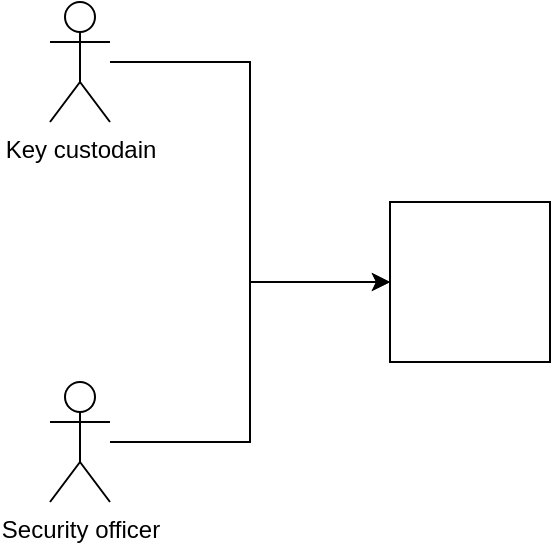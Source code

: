 <mxfile version="21.6.6" type="github">
  <diagram name="MoveKeyVaultFlow" id="aMtHDYgJqgtduURzYr6P">
    <mxGraphModel dx="1290" dy="558" grid="1" gridSize="10" guides="1" tooltips="1" connect="1" arrows="1" fold="1" page="1" pageScale="1" pageWidth="827" pageHeight="1169" math="0" shadow="0">
      <root>
        <mxCell id="0" />
        <mxCell id="1" parent="0" />
        <mxCell id="UNII_tpzUk51Md-NJ-O0-1" value="" style="whiteSpace=wrap;html=1;aspect=fixed;" vertex="1" parent="1">
          <mxGeometry x="210" y="160" width="80" height="80" as="geometry" />
        </mxCell>
        <mxCell id="UNII_tpzUk51Md-NJ-O0-4" style="edgeStyle=orthogonalEdgeStyle;rounded=0;orthogonalLoop=1;jettySize=auto;html=1;entryX=0;entryY=0.5;entryDx=0;entryDy=0;" edge="1" parent="1" source="UNII_tpzUk51Md-NJ-O0-2" target="UNII_tpzUk51Md-NJ-O0-1">
          <mxGeometry relative="1" as="geometry" />
        </mxCell>
        <mxCell id="UNII_tpzUk51Md-NJ-O0-2" value="Key custodain" style="shape=umlActor;verticalLabelPosition=bottom;verticalAlign=top;html=1;outlineConnect=0;" vertex="1" parent="1">
          <mxGeometry x="40" y="60" width="30" height="60" as="geometry" />
        </mxCell>
        <mxCell id="UNII_tpzUk51Md-NJ-O0-6" style="edgeStyle=orthogonalEdgeStyle;rounded=0;orthogonalLoop=1;jettySize=auto;html=1;entryX=0;entryY=0.5;entryDx=0;entryDy=0;" edge="1" parent="1" source="UNII_tpzUk51Md-NJ-O0-3" target="UNII_tpzUk51Md-NJ-O0-1">
          <mxGeometry relative="1" as="geometry">
            <Array as="points">
              <mxPoint x="140" y="280" />
              <mxPoint x="140" y="200" />
            </Array>
          </mxGeometry>
        </mxCell>
        <mxCell id="UNII_tpzUk51Md-NJ-O0-3" value="Security officer" style="shape=umlActor;verticalLabelPosition=bottom;verticalAlign=top;html=1;outlineConnect=0;" vertex="1" parent="1">
          <mxGeometry x="40" y="250" width="30" height="60" as="geometry" />
        </mxCell>
      </root>
    </mxGraphModel>
  </diagram>
</mxfile>
